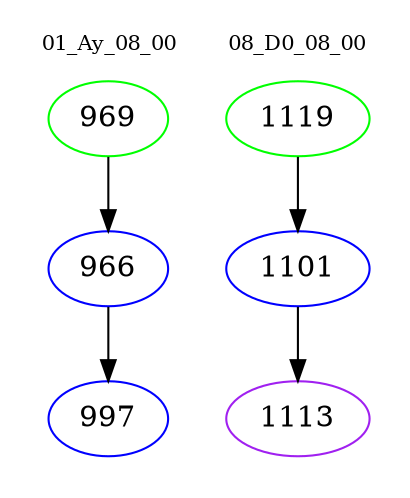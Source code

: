 digraph{
subgraph cluster_0 {
color = white
label = "01_Ay_08_00";
fontsize=10;
T0_969 [label="969", color="green"]
T0_969 -> T0_966 [color="black"]
T0_966 [label="966", color="blue"]
T0_966 -> T0_997 [color="black"]
T0_997 [label="997", color="blue"]
}
subgraph cluster_1 {
color = white
label = "08_D0_08_00";
fontsize=10;
T1_1119 [label="1119", color="green"]
T1_1119 -> T1_1101 [color="black"]
T1_1101 [label="1101", color="blue"]
T1_1101 -> T1_1113 [color="black"]
T1_1113 [label="1113", color="purple"]
}
}
